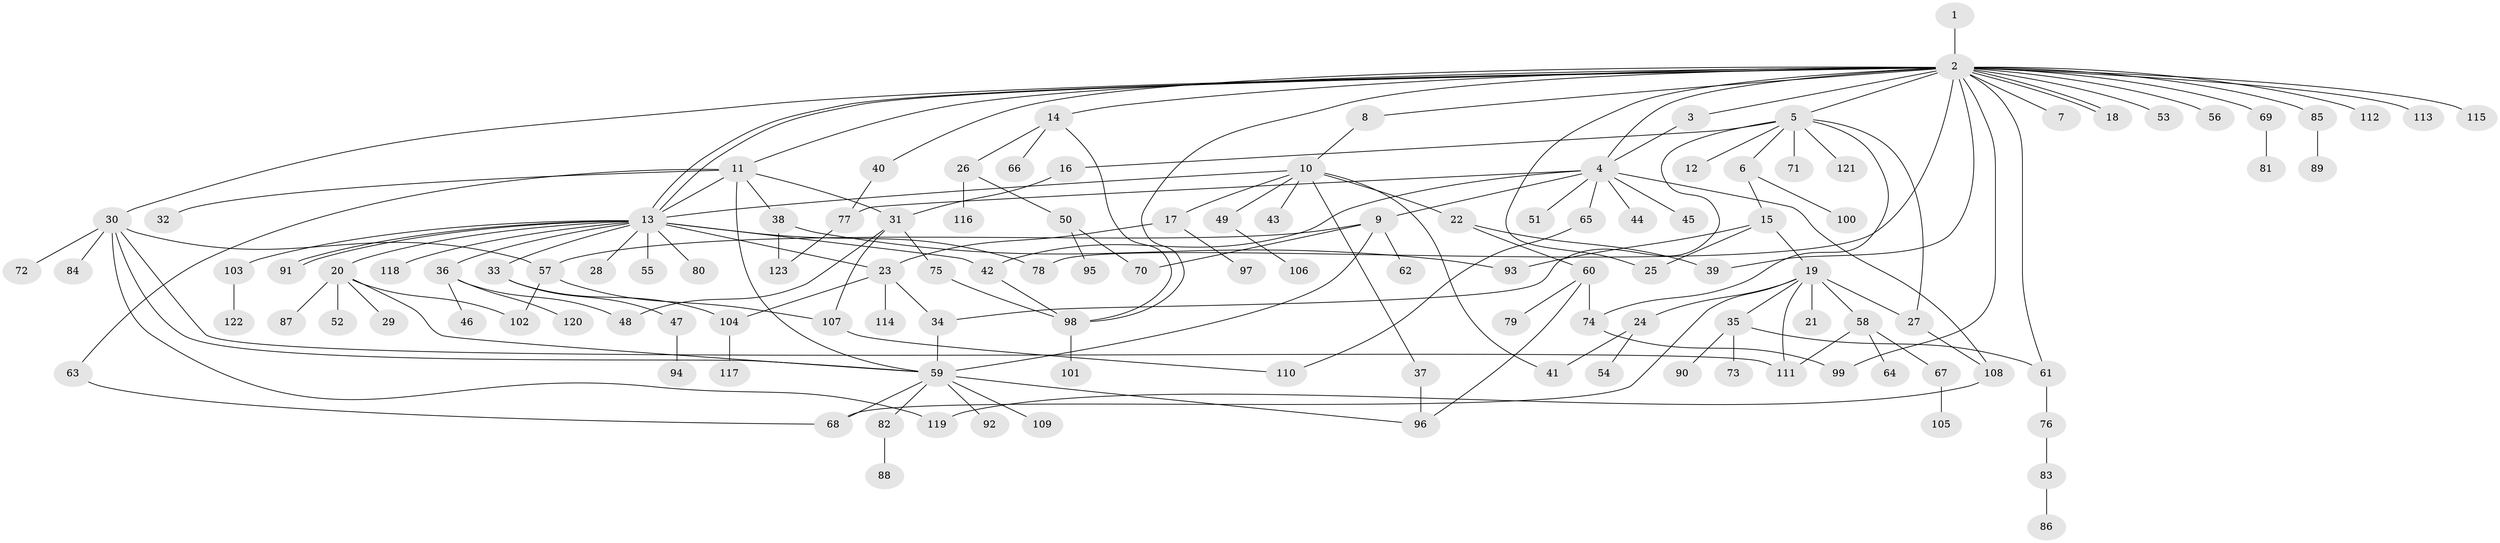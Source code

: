 // Generated by graph-tools (version 1.1) at 2025/35/03/09/25 02:35:40]
// undirected, 123 vertices, 165 edges
graph export_dot {
graph [start="1"]
  node [color=gray90,style=filled];
  1;
  2;
  3;
  4;
  5;
  6;
  7;
  8;
  9;
  10;
  11;
  12;
  13;
  14;
  15;
  16;
  17;
  18;
  19;
  20;
  21;
  22;
  23;
  24;
  25;
  26;
  27;
  28;
  29;
  30;
  31;
  32;
  33;
  34;
  35;
  36;
  37;
  38;
  39;
  40;
  41;
  42;
  43;
  44;
  45;
  46;
  47;
  48;
  49;
  50;
  51;
  52;
  53;
  54;
  55;
  56;
  57;
  58;
  59;
  60;
  61;
  62;
  63;
  64;
  65;
  66;
  67;
  68;
  69;
  70;
  71;
  72;
  73;
  74;
  75;
  76;
  77;
  78;
  79;
  80;
  81;
  82;
  83;
  84;
  85;
  86;
  87;
  88;
  89;
  90;
  91;
  92;
  93;
  94;
  95;
  96;
  97;
  98;
  99;
  100;
  101;
  102;
  103;
  104;
  105;
  106;
  107;
  108;
  109;
  110;
  111;
  112;
  113;
  114;
  115;
  116;
  117;
  118;
  119;
  120;
  121;
  122;
  123;
  1 -- 2;
  2 -- 3;
  2 -- 4;
  2 -- 5;
  2 -- 7;
  2 -- 8;
  2 -- 11;
  2 -- 13;
  2 -- 13;
  2 -- 14;
  2 -- 18;
  2 -- 18;
  2 -- 25;
  2 -- 30;
  2 -- 39;
  2 -- 40;
  2 -- 53;
  2 -- 56;
  2 -- 61;
  2 -- 69;
  2 -- 78;
  2 -- 85;
  2 -- 98;
  2 -- 99;
  2 -- 112;
  2 -- 113;
  2 -- 115;
  3 -- 4;
  4 -- 9;
  4 -- 42;
  4 -- 44;
  4 -- 45;
  4 -- 51;
  4 -- 65;
  4 -- 77;
  4 -- 108;
  5 -- 6;
  5 -- 12;
  5 -- 16;
  5 -- 27;
  5 -- 34;
  5 -- 71;
  5 -- 74;
  5 -- 121;
  6 -- 15;
  6 -- 100;
  8 -- 10;
  9 -- 57;
  9 -- 59;
  9 -- 62;
  9 -- 70;
  10 -- 13;
  10 -- 17;
  10 -- 22;
  10 -- 37;
  10 -- 41;
  10 -- 43;
  10 -- 49;
  11 -- 13;
  11 -- 31;
  11 -- 32;
  11 -- 38;
  11 -- 59;
  11 -- 63;
  13 -- 20;
  13 -- 23;
  13 -- 28;
  13 -- 33;
  13 -- 36;
  13 -- 42;
  13 -- 55;
  13 -- 78;
  13 -- 80;
  13 -- 91;
  13 -- 91;
  13 -- 103;
  13 -- 118;
  14 -- 26;
  14 -- 66;
  14 -- 98;
  15 -- 19;
  15 -- 25;
  15 -- 93;
  16 -- 31;
  17 -- 23;
  17 -- 97;
  19 -- 21;
  19 -- 24;
  19 -- 27;
  19 -- 35;
  19 -- 58;
  19 -- 68;
  19 -- 111;
  20 -- 29;
  20 -- 52;
  20 -- 59;
  20 -- 87;
  20 -- 102;
  22 -- 39;
  22 -- 60;
  23 -- 34;
  23 -- 104;
  23 -- 114;
  24 -- 41;
  24 -- 54;
  26 -- 50;
  26 -- 116;
  27 -- 108;
  30 -- 57;
  30 -- 59;
  30 -- 72;
  30 -- 84;
  30 -- 111;
  30 -- 119;
  31 -- 48;
  31 -- 75;
  31 -- 107;
  33 -- 47;
  33 -- 104;
  34 -- 59;
  35 -- 61;
  35 -- 73;
  35 -- 90;
  36 -- 46;
  36 -- 48;
  36 -- 120;
  37 -- 96;
  38 -- 93;
  38 -- 123;
  40 -- 77;
  42 -- 98;
  47 -- 94;
  49 -- 106;
  50 -- 70;
  50 -- 95;
  57 -- 102;
  57 -- 107;
  58 -- 64;
  58 -- 67;
  58 -- 111;
  59 -- 68;
  59 -- 82;
  59 -- 92;
  59 -- 96;
  59 -- 109;
  60 -- 74;
  60 -- 79;
  60 -- 96;
  61 -- 76;
  63 -- 68;
  65 -- 110;
  67 -- 105;
  69 -- 81;
  74 -- 99;
  75 -- 98;
  76 -- 83;
  77 -- 123;
  82 -- 88;
  83 -- 86;
  85 -- 89;
  98 -- 101;
  103 -- 122;
  104 -- 117;
  107 -- 110;
  108 -- 119;
}
